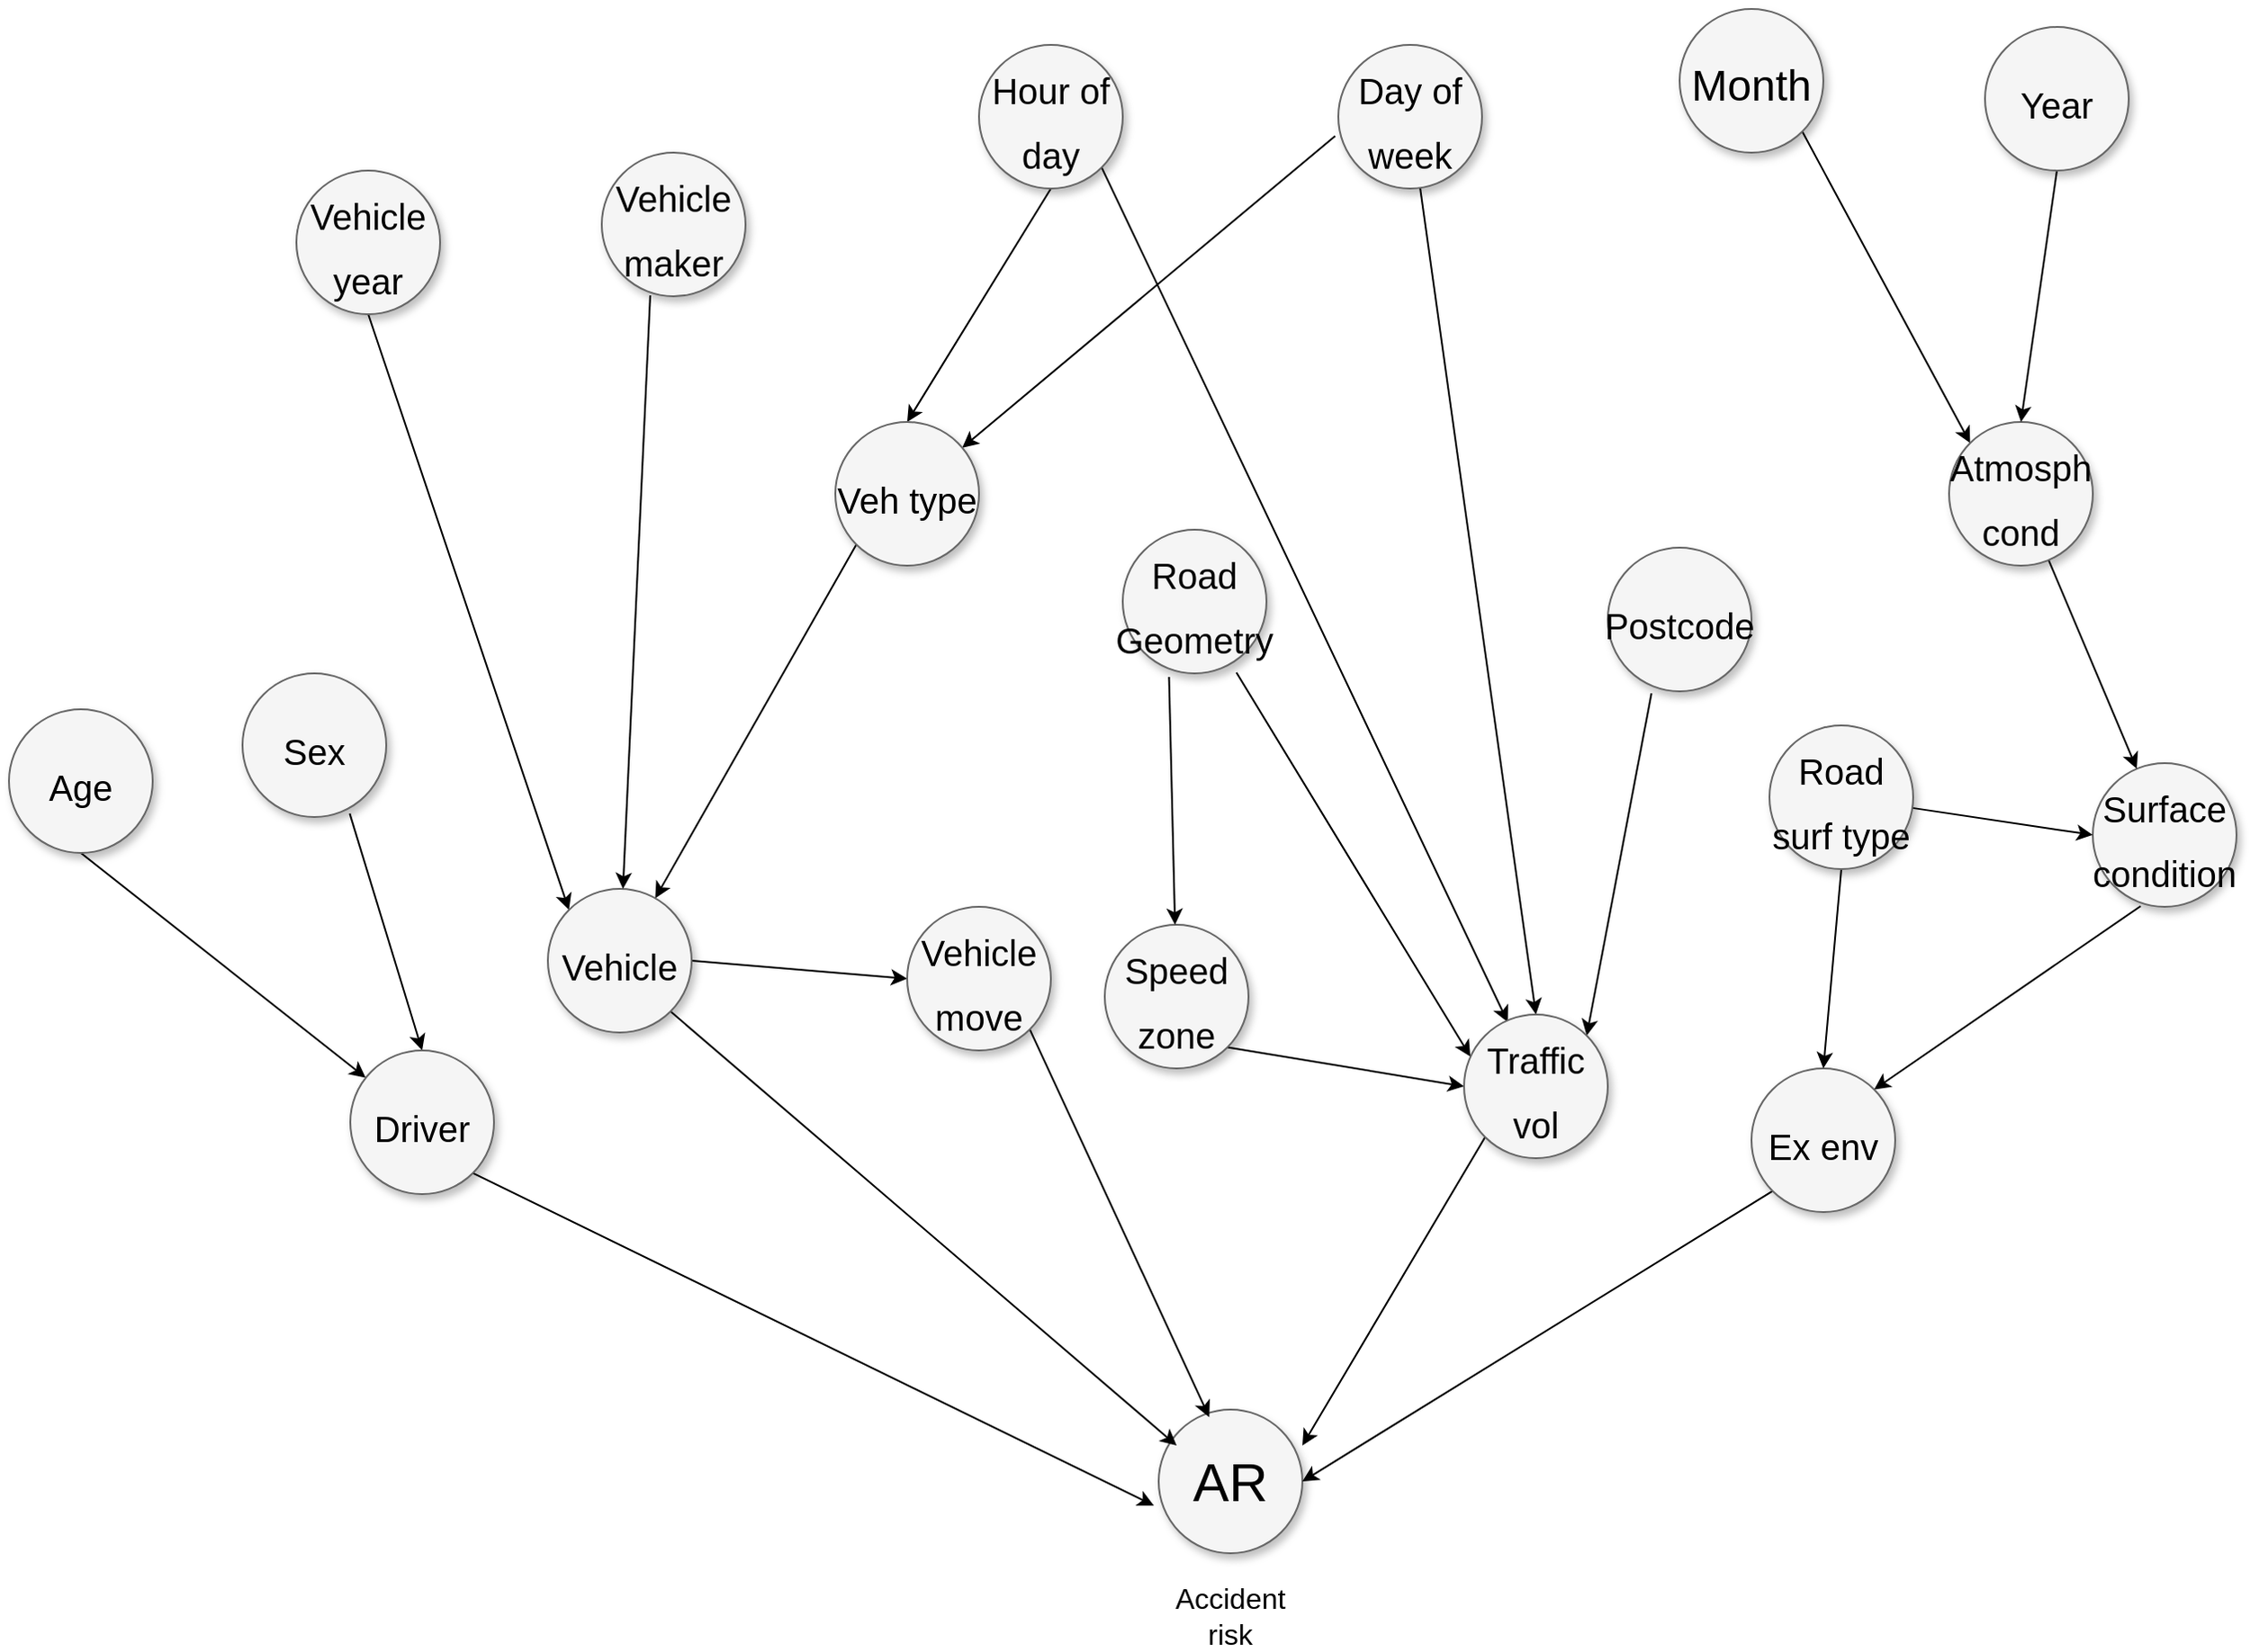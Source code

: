 <mxfile version="17.4.1" type="github">
  <diagram name="Page-1" id="ff44883e-f642-bcb2-894b-16b3d25a3f0b">
    <mxGraphModel dx="2188" dy="1085" grid="1" gridSize="10" guides="1" tooltips="1" connect="1" arrows="1" fold="1" page="1" pageScale="1.5" pageWidth="1169" pageHeight="826" background="none" math="0" shadow="0">
      <root>
        <mxCell id="0" style=";html=1;" />
        <mxCell id="1" style=";html=1;" parent="0" />
        <mxCell id="StDugHQZksfK3CCJe5wZ-3" value="AR" style="ellipse;whiteSpace=wrap;html=1;rounded=0;shadow=1;strokeColor=#666666;strokeWidth=1;fontSize=30;align=center;fillColor=#f5f5f5;labelPadding=0;" parent="1" vertex="1">
          <mxGeometry x="950" y="920" width="80" height="80" as="geometry" />
        </mxCell>
        <mxCell id="StDugHQZksfK3CCJe5wZ-4" value="&lt;font style=&quot;font-size: 16px&quot;&gt;Accident risk&lt;/font&gt;" style="text;html=1;strokeColor=none;fillColor=none;align=center;verticalAlign=middle;whiteSpace=wrap;rounded=0;" parent="1" vertex="1">
          <mxGeometry x="960" y="1020" width="60" height="30" as="geometry" />
        </mxCell>
        <mxCell id="AiYhF71e3ZNTzk3afqlR-46" style="rounded=0;orthogonalLoop=1;jettySize=auto;html=1;exitX=1;exitY=1;exitDx=0;exitDy=0;entryX=0;entryY=0;entryDx=0;entryDy=0;fontSize=20;" edge="1" parent="1" source="AiYhF71e3ZNTzk3afqlR-1" target="AiYhF71e3ZNTzk3afqlR-30">
          <mxGeometry relative="1" as="geometry" />
        </mxCell>
        <mxCell id="AiYhF71e3ZNTzk3afqlR-1" value="&lt;font style=&quot;font-size: 24px&quot;&gt;Month&lt;/font&gt;" style="ellipse;whiteSpace=wrap;html=1;rounded=0;shadow=1;strokeColor=#666666;strokeWidth=1;fontSize=30;align=center;fillColor=#f5f5f5;labelPadding=0;" vertex="1" parent="1">
          <mxGeometry x="1240" y="140" width="80" height="80" as="geometry" />
        </mxCell>
        <mxCell id="AiYhF71e3ZNTzk3afqlR-78" style="edgeStyle=none;rounded=0;orthogonalLoop=1;jettySize=auto;html=1;entryX=0.5;entryY=0;entryDx=0;entryDy=0;fontSize=20;exitX=0.5;exitY=1;exitDx=0;exitDy=0;" edge="1" parent="1" source="AiYhF71e3ZNTzk3afqlR-2" target="AiYhF71e3ZNTzk3afqlR-31">
          <mxGeometry relative="1" as="geometry">
            <mxPoint x="970" y="300" as="sourcePoint" />
          </mxGeometry>
        </mxCell>
        <mxCell id="AiYhF71e3ZNTzk3afqlR-82" style="edgeStyle=none;rounded=0;orthogonalLoop=1;jettySize=auto;html=1;exitX=1;exitY=1;exitDx=0;exitDy=0;fontSize=20;entryX=0.304;entryY=0.053;entryDx=0;entryDy=0;entryPerimeter=0;" edge="1" parent="1" source="AiYhF71e3ZNTzk3afqlR-2" target="AiYhF71e3ZNTzk3afqlR-51">
          <mxGeometry relative="1" as="geometry">
            <mxPoint x="1140" y="670" as="targetPoint" />
          </mxGeometry>
        </mxCell>
        <mxCell id="AiYhF71e3ZNTzk3afqlR-2" value="&lt;span style=&quot;line-height: 0.9&quot;&gt;&lt;font style=&quot;font-size: 20px&quot;&gt;Hour of day&lt;/font&gt;&lt;/span&gt;" style="ellipse;whiteSpace=wrap;html=1;rounded=0;shadow=1;strokeColor=#666666;strokeWidth=1;fontSize=30;align=center;fillColor=#f5f5f5;labelPadding=0;" vertex="1" parent="1">
          <mxGeometry x="850" y="160" width="80" height="80" as="geometry" />
        </mxCell>
        <mxCell id="AiYhF71e3ZNTzk3afqlR-52" style="edgeStyle=none;rounded=0;orthogonalLoop=1;jettySize=auto;html=1;fontSize=20;entryX=0.5;entryY=0;entryDx=0;entryDy=0;" edge="1" parent="1" source="AiYhF71e3ZNTzk3afqlR-3" target="AiYhF71e3ZNTzk3afqlR-51">
          <mxGeometry relative="1" as="geometry" />
        </mxCell>
        <mxCell id="AiYhF71e3ZNTzk3afqlR-64" style="edgeStyle=none;rounded=0;orthogonalLoop=1;jettySize=auto;html=1;exitX=-0.022;exitY=0.634;exitDx=0;exitDy=0;fontSize=20;exitPerimeter=0;" edge="1" parent="1" source="AiYhF71e3ZNTzk3afqlR-3" target="AiYhF71e3ZNTzk3afqlR-31">
          <mxGeometry relative="1" as="geometry" />
        </mxCell>
        <mxCell id="AiYhF71e3ZNTzk3afqlR-3" value="&lt;font style=&quot;font-size: 20px&quot;&gt;Day of week&lt;/font&gt;" style="ellipse;whiteSpace=wrap;html=1;rounded=0;shadow=1;strokeColor=#666666;strokeWidth=1;fontSize=30;align=center;fillColor=#f5f5f5;labelPadding=0;" vertex="1" parent="1">
          <mxGeometry x="1050" y="160" width="80" height="80" as="geometry" />
        </mxCell>
        <mxCell id="AiYhF71e3ZNTzk3afqlR-59" style="edgeStyle=none;rounded=0;orthogonalLoop=1;jettySize=auto;html=1;exitX=0.5;exitY=1;exitDx=0;exitDy=0;fontSize=20;" edge="1" parent="1" source="AiYhF71e3ZNTzk3afqlR-6" target="AiYhF71e3ZNTzk3afqlR-35">
          <mxGeometry relative="1" as="geometry" />
        </mxCell>
        <mxCell id="AiYhF71e3ZNTzk3afqlR-6" value="&lt;font style=&quot;font-size: 20px&quot;&gt;Age&lt;br&gt;&lt;/font&gt;" style="ellipse;whiteSpace=wrap;html=1;rounded=0;shadow=1;strokeColor=#666666;strokeWidth=1;fontSize=30;align=center;fillColor=#f5f5f5;labelPadding=0;" vertex="1" parent="1">
          <mxGeometry x="310" y="530" width="80" height="80" as="geometry" />
        </mxCell>
        <mxCell id="AiYhF71e3ZNTzk3afqlR-57" style="edgeStyle=none;rounded=0;orthogonalLoop=1;jettySize=auto;html=1;exitX=1;exitY=1;exitDx=0;exitDy=0;fontSize=20;entryX=0;entryY=0.5;entryDx=0;entryDy=0;entryPerimeter=0;" edge="1" parent="1" source="AiYhF71e3ZNTzk3afqlR-7" target="AiYhF71e3ZNTzk3afqlR-51">
          <mxGeometry relative="1" as="geometry">
            <mxPoint x="1240" y="850" as="targetPoint" />
          </mxGeometry>
        </mxCell>
        <mxCell id="AiYhF71e3ZNTzk3afqlR-7" value="&lt;font style=&quot;font-size: 20px&quot;&gt;Speed zone&lt;br&gt;&lt;/font&gt;" style="ellipse;whiteSpace=wrap;html=1;rounded=0;shadow=1;strokeColor=#666666;strokeWidth=1;fontSize=30;align=center;fillColor=#f5f5f5;labelPadding=0;" vertex="1" parent="1">
          <mxGeometry x="920" y="650" width="80" height="80" as="geometry" />
        </mxCell>
        <mxCell id="AiYhF71e3ZNTzk3afqlR-55" style="edgeStyle=none;rounded=0;orthogonalLoop=1;jettySize=auto;html=1;exitX=0.333;exitY=0.995;exitDx=0;exitDy=0;entryX=1;entryY=0;entryDx=0;entryDy=0;fontSize=20;exitPerimeter=0;" edge="1" parent="1" source="AiYhF71e3ZNTzk3afqlR-9" target="AiYhF71e3ZNTzk3afqlR-29">
          <mxGeometry relative="1" as="geometry" />
        </mxCell>
        <mxCell id="AiYhF71e3ZNTzk3afqlR-9" value="&lt;font style=&quot;font-size: 20px&quot;&gt;Surface condition&lt;br&gt;&lt;/font&gt;" style="ellipse;whiteSpace=wrap;html=1;rounded=0;shadow=1;strokeColor=#666666;strokeWidth=1;fontSize=30;align=center;fillColor=#f5f5f5;labelPadding=0;" vertex="1" parent="1">
          <mxGeometry x="1470" y="560" width="80" height="80" as="geometry" />
        </mxCell>
        <mxCell id="AiYhF71e3ZNTzk3afqlR-54" style="edgeStyle=none;rounded=0;orthogonalLoop=1;jettySize=auto;html=1;exitX=0.791;exitY=0.994;exitDx=0;exitDy=0;entryX=0.044;entryY=0.293;entryDx=0;entryDy=0;fontSize=20;exitPerimeter=0;entryPerimeter=0;" edge="1" parent="1" source="AiYhF71e3ZNTzk3afqlR-20" target="AiYhF71e3ZNTzk3afqlR-51">
          <mxGeometry relative="1" as="geometry" />
        </mxCell>
        <mxCell id="AiYhF71e3ZNTzk3afqlR-68" style="edgeStyle=none;rounded=0;orthogonalLoop=1;jettySize=auto;html=1;exitX=0.322;exitY=1.025;exitDx=0;exitDy=0;fontSize=20;exitPerimeter=0;" edge="1" parent="1" source="AiYhF71e3ZNTzk3afqlR-20" target="AiYhF71e3ZNTzk3afqlR-7">
          <mxGeometry relative="1" as="geometry" />
        </mxCell>
        <mxCell id="AiYhF71e3ZNTzk3afqlR-20" value="&lt;font style=&quot;font-size: 20px&quot;&gt;Road Geometry&lt;br&gt;&lt;/font&gt;" style="ellipse;whiteSpace=wrap;html=1;rounded=0;shadow=1;strokeColor=#666666;strokeWidth=1;fontSize=30;align=center;fillColor=#f5f5f5;labelPadding=0;" vertex="1" parent="1">
          <mxGeometry x="930" y="430" width="80" height="80" as="geometry" />
        </mxCell>
        <mxCell id="AiYhF71e3ZNTzk3afqlR-53" style="edgeStyle=none;rounded=0;orthogonalLoop=1;jettySize=auto;html=1;exitX=0.304;exitY=1.014;exitDx=0;exitDy=0;fontSize=20;exitPerimeter=0;entryX=1;entryY=0;entryDx=0;entryDy=0;" edge="1" parent="1" source="AiYhF71e3ZNTzk3afqlR-21" target="AiYhF71e3ZNTzk3afqlR-51">
          <mxGeometry relative="1" as="geometry">
            <mxPoint x="1170" y="670" as="targetPoint" />
          </mxGeometry>
        </mxCell>
        <mxCell id="AiYhF71e3ZNTzk3afqlR-21" value="&lt;font style=&quot;font-size: 20px&quot;&gt;Postcode&lt;br&gt;&lt;/font&gt;" style="ellipse;whiteSpace=wrap;html=1;rounded=0;shadow=1;strokeColor=#666666;strokeWidth=1;fontSize=30;align=center;fillColor=#f5f5f5;labelPadding=0;" vertex="1" parent="1">
          <mxGeometry x="1200" y="440" width="80" height="80" as="geometry" />
        </mxCell>
        <mxCell id="AiYhF71e3ZNTzk3afqlR-61" style="edgeStyle=none;rounded=0;orthogonalLoop=1;jettySize=auto;html=1;exitX=0.5;exitY=1;exitDx=0;exitDy=0;entryX=0;entryY=0;entryDx=0;entryDy=0;fontSize=20;" edge="1" parent="1" source="AiYhF71e3ZNTzk3afqlR-23" target="AiYhF71e3ZNTzk3afqlR-33">
          <mxGeometry relative="1" as="geometry" />
        </mxCell>
        <mxCell id="AiYhF71e3ZNTzk3afqlR-23" value="&lt;font style=&quot;font-size: 20px&quot;&gt;Vehicle year&lt;br&gt;&lt;/font&gt;" style="ellipse;whiteSpace=wrap;html=1;rounded=0;shadow=1;strokeColor=#666666;strokeWidth=1;fontSize=30;align=center;fillColor=#f5f5f5;labelPadding=0;" vertex="1" parent="1">
          <mxGeometry x="470" y="230" width="80" height="80" as="geometry" />
        </mxCell>
        <mxCell id="AiYhF71e3ZNTzk3afqlR-74" style="edgeStyle=none;rounded=0;orthogonalLoop=1;jettySize=auto;html=1;exitX=0;exitY=1;exitDx=0;exitDy=0;entryX=1;entryY=0.5;entryDx=0;entryDy=0;fontSize=20;" edge="1" parent="1" source="AiYhF71e3ZNTzk3afqlR-29" target="StDugHQZksfK3CCJe5wZ-3">
          <mxGeometry relative="1" as="geometry" />
        </mxCell>
        <mxCell id="AiYhF71e3ZNTzk3afqlR-29" value="&lt;font style=&quot;font-size: 20px&quot;&gt;Ex env&lt;br&gt;&lt;/font&gt;" style="ellipse;whiteSpace=wrap;html=1;rounded=0;shadow=1;strokeColor=#666666;strokeWidth=1;fontSize=30;align=center;fillColor=#f5f5f5;labelPadding=0;" vertex="1" parent="1">
          <mxGeometry x="1280" y="730" width="80" height="80" as="geometry" />
        </mxCell>
        <mxCell id="AiYhF71e3ZNTzk3afqlR-47" style="edgeStyle=none;rounded=0;orthogonalLoop=1;jettySize=auto;html=1;fontSize=20;" edge="1" parent="1" source="AiYhF71e3ZNTzk3afqlR-30" target="AiYhF71e3ZNTzk3afqlR-9">
          <mxGeometry relative="1" as="geometry" />
        </mxCell>
        <mxCell id="AiYhF71e3ZNTzk3afqlR-30" value="&lt;font style=&quot;font-size: 20px&quot;&gt;Atmosph cond&lt;br&gt;&lt;/font&gt;" style="ellipse;whiteSpace=wrap;html=1;rounded=0;shadow=1;strokeColor=#666666;strokeWidth=1;fontSize=30;align=center;fillColor=#f5f5f5;labelPadding=0;" vertex="1" parent="1">
          <mxGeometry x="1390" y="370" width="80" height="80" as="geometry" />
        </mxCell>
        <mxCell id="AiYhF71e3ZNTzk3afqlR-63" style="edgeStyle=none;rounded=0;orthogonalLoop=1;jettySize=auto;html=1;exitX=0;exitY=1;exitDx=0;exitDy=0;fontSize=20;" edge="1" parent="1" source="AiYhF71e3ZNTzk3afqlR-31" target="AiYhF71e3ZNTzk3afqlR-33">
          <mxGeometry relative="1" as="geometry" />
        </mxCell>
        <mxCell id="AiYhF71e3ZNTzk3afqlR-31" value="&lt;font style=&quot;font-size: 20px&quot;&gt;Veh type&lt;br&gt;&lt;/font&gt;" style="ellipse;whiteSpace=wrap;html=1;rounded=0;shadow=1;strokeColor=#666666;strokeWidth=1;fontSize=30;align=center;fillColor=#f5f5f5;labelPadding=0;" vertex="1" parent="1">
          <mxGeometry x="770" y="370" width="80" height="80" as="geometry" />
        </mxCell>
        <mxCell id="AiYhF71e3ZNTzk3afqlR-56" style="edgeStyle=none;rounded=0;orthogonalLoop=1;jettySize=auto;html=1;fontSize=20;entryX=0;entryY=0.5;entryDx=0;entryDy=0;" edge="1" parent="1" source="AiYhF71e3ZNTzk3afqlR-32" target="AiYhF71e3ZNTzk3afqlR-9">
          <mxGeometry relative="1" as="geometry">
            <mxPoint x="1470" y="580" as="targetPoint" />
          </mxGeometry>
        </mxCell>
        <mxCell id="AiYhF71e3ZNTzk3afqlR-67" style="edgeStyle=none;rounded=0;orthogonalLoop=1;jettySize=auto;html=1;exitX=0.5;exitY=1;exitDx=0;exitDy=0;entryX=0.5;entryY=0;entryDx=0;entryDy=0;fontSize=20;" edge="1" parent="1" source="AiYhF71e3ZNTzk3afqlR-32" target="AiYhF71e3ZNTzk3afqlR-29">
          <mxGeometry relative="1" as="geometry" />
        </mxCell>
        <mxCell id="AiYhF71e3ZNTzk3afqlR-32" value="&lt;font style=&quot;font-size: 20px&quot;&gt;Road surf type&lt;br&gt;&lt;/font&gt;" style="ellipse;whiteSpace=wrap;html=1;rounded=0;shadow=1;strokeColor=#666666;strokeWidth=1;fontSize=30;align=center;fillColor=#f5f5f5;labelPadding=0;" vertex="1" parent="1">
          <mxGeometry x="1290" y="539" width="80" height="80" as="geometry" />
        </mxCell>
        <mxCell id="AiYhF71e3ZNTzk3afqlR-71" style="edgeStyle=none;rounded=0;orthogonalLoop=1;jettySize=auto;html=1;exitX=1;exitY=1;exitDx=0;exitDy=0;fontSize=20;" edge="1" parent="1" source="AiYhF71e3ZNTzk3afqlR-33">
          <mxGeometry relative="1" as="geometry">
            <mxPoint x="960" y="940" as="targetPoint" />
          </mxGeometry>
        </mxCell>
        <mxCell id="AiYhF71e3ZNTzk3afqlR-80" style="edgeStyle=none;rounded=0;orthogonalLoop=1;jettySize=auto;html=1;exitX=1;exitY=0.5;exitDx=0;exitDy=0;entryX=0;entryY=0.5;entryDx=0;entryDy=0;fontSize=20;" edge="1" parent="1" source="AiYhF71e3ZNTzk3afqlR-33" target="AiYhF71e3ZNTzk3afqlR-70">
          <mxGeometry relative="1" as="geometry" />
        </mxCell>
        <mxCell id="AiYhF71e3ZNTzk3afqlR-33" value="&lt;font style=&quot;font-size: 20px&quot;&gt;Vehicle&lt;br&gt;&lt;/font&gt;" style="ellipse;whiteSpace=wrap;html=1;rounded=0;shadow=1;strokeColor=#666666;strokeWidth=1;fontSize=30;align=center;fillColor=#f5f5f5;labelPadding=0;" vertex="1" parent="1">
          <mxGeometry x="610" y="630" width="80" height="80" as="geometry" />
        </mxCell>
        <mxCell id="AiYhF71e3ZNTzk3afqlR-60" style="edgeStyle=none;rounded=0;orthogonalLoop=1;jettySize=auto;html=1;exitX=0.746;exitY=0.976;exitDx=0;exitDy=0;entryX=0.5;entryY=0;entryDx=0;entryDy=0;fontSize=20;exitPerimeter=0;" edge="1" parent="1" source="AiYhF71e3ZNTzk3afqlR-34" target="AiYhF71e3ZNTzk3afqlR-35">
          <mxGeometry relative="1" as="geometry" />
        </mxCell>
        <mxCell id="AiYhF71e3ZNTzk3afqlR-34" value="&lt;font style=&quot;font-size: 20px&quot;&gt;Sex&lt;br&gt;&lt;/font&gt;" style="ellipse;whiteSpace=wrap;html=1;rounded=0;shadow=1;strokeColor=#666666;strokeWidth=1;fontSize=30;align=center;fillColor=#f5f5f5;labelPadding=0;" vertex="1" parent="1">
          <mxGeometry x="440" y="510" width="80" height="80" as="geometry" />
        </mxCell>
        <mxCell id="AiYhF71e3ZNTzk3afqlR-72" style="edgeStyle=none;rounded=0;orthogonalLoop=1;jettySize=auto;html=1;exitX=1;exitY=1;exitDx=0;exitDy=0;entryX=-0.033;entryY=0.668;entryDx=0;entryDy=0;fontSize=20;entryPerimeter=0;" edge="1" parent="1" source="AiYhF71e3ZNTzk3afqlR-35" target="StDugHQZksfK3CCJe5wZ-3">
          <mxGeometry relative="1" as="geometry" />
        </mxCell>
        <mxCell id="AiYhF71e3ZNTzk3afqlR-35" value="&lt;font style=&quot;font-size: 20px&quot;&gt;Driver&lt;br&gt;&lt;/font&gt;" style="ellipse;whiteSpace=wrap;html=1;rounded=0;shadow=1;strokeColor=#666666;strokeWidth=1;fontSize=30;align=center;fillColor=#f5f5f5;labelPadding=0;" vertex="1" parent="1">
          <mxGeometry x="500" y="720" width="80" height="80" as="geometry" />
        </mxCell>
        <mxCell id="AiYhF71e3ZNTzk3afqlR-43" style="rounded=0;orthogonalLoop=1;jettySize=auto;html=1;exitX=0.5;exitY=1;exitDx=0;exitDy=0;entryX=0.5;entryY=0;entryDx=0;entryDy=0;fontSize=20;" edge="1" parent="1" source="AiYhF71e3ZNTzk3afqlR-40" target="AiYhF71e3ZNTzk3afqlR-30">
          <mxGeometry relative="1" as="geometry" />
        </mxCell>
        <mxCell id="AiYhF71e3ZNTzk3afqlR-40" value="&lt;font style=&quot;font-size: 20px&quot;&gt;Year&lt;br&gt;&lt;/font&gt;" style="ellipse;whiteSpace=wrap;html=1;rounded=0;shadow=1;strokeColor=#666666;strokeWidth=1;fontSize=30;align=center;fillColor=#f5f5f5;labelPadding=0;" vertex="1" parent="1">
          <mxGeometry x="1410" y="150" width="80" height="80" as="geometry" />
        </mxCell>
        <mxCell id="AiYhF71e3ZNTzk3afqlR-62" style="edgeStyle=none;rounded=0;orthogonalLoop=1;jettySize=auto;html=1;exitX=0.337;exitY=0.994;exitDx=0;exitDy=0;fontSize=20;exitPerimeter=0;" edge="1" parent="1" source="AiYhF71e3ZNTzk3afqlR-42" target="AiYhF71e3ZNTzk3afqlR-33">
          <mxGeometry relative="1" as="geometry" />
        </mxCell>
        <mxCell id="AiYhF71e3ZNTzk3afqlR-42" value="&lt;font style=&quot;font-size: 20px&quot;&gt;Vehicle maker&lt;br&gt;&lt;/font&gt;" style="ellipse;whiteSpace=wrap;html=1;rounded=0;shadow=1;strokeColor=#666666;strokeWidth=1;fontSize=30;align=center;fillColor=#f5f5f5;labelPadding=0;" vertex="1" parent="1">
          <mxGeometry x="640" y="220" width="80" height="80" as="geometry" />
        </mxCell>
        <mxCell id="AiYhF71e3ZNTzk3afqlR-73" style="edgeStyle=none;rounded=0;orthogonalLoop=1;jettySize=auto;html=1;exitX=0;exitY=1;exitDx=0;exitDy=0;fontSize=20;" edge="1" parent="1" source="AiYhF71e3ZNTzk3afqlR-51">
          <mxGeometry relative="1" as="geometry">
            <mxPoint x="1030.0" y="940" as="targetPoint" />
          </mxGeometry>
        </mxCell>
        <mxCell id="AiYhF71e3ZNTzk3afqlR-51" value="&lt;font style=&quot;font-size: 20px&quot;&gt;Traffic vol&lt;br&gt;&lt;/font&gt;" style="ellipse;whiteSpace=wrap;html=1;rounded=0;shadow=1;strokeColor=#666666;strokeWidth=1;fontSize=30;align=center;fillColor=#f5f5f5;labelPadding=0;" vertex="1" parent="1">
          <mxGeometry x="1120" y="700" width="80" height="80" as="geometry" />
        </mxCell>
        <mxCell id="AiYhF71e3ZNTzk3afqlR-81" style="edgeStyle=none;rounded=0;orthogonalLoop=1;jettySize=auto;html=1;exitX=1;exitY=1;exitDx=0;exitDy=0;entryX=0.352;entryY=0.053;entryDx=0;entryDy=0;entryPerimeter=0;fontSize=20;" edge="1" parent="1" source="AiYhF71e3ZNTzk3afqlR-70" target="StDugHQZksfK3CCJe5wZ-3">
          <mxGeometry relative="1" as="geometry" />
        </mxCell>
        <mxCell id="AiYhF71e3ZNTzk3afqlR-70" value="&lt;span style=&quot;line-height: 0.9&quot;&gt;&lt;font style=&quot;font-size: 20px&quot;&gt;Vehicle move&lt;br&gt;&lt;/font&gt;&lt;/span&gt;" style="ellipse;whiteSpace=wrap;html=1;rounded=0;shadow=1;strokeColor=#666666;strokeWidth=1;fontSize=30;align=center;fillColor=#f5f5f5;labelPadding=0;" vertex="1" parent="1">
          <mxGeometry x="810" y="640" width="80" height="80" as="geometry" />
        </mxCell>
      </root>
    </mxGraphModel>
  </diagram>
</mxfile>
